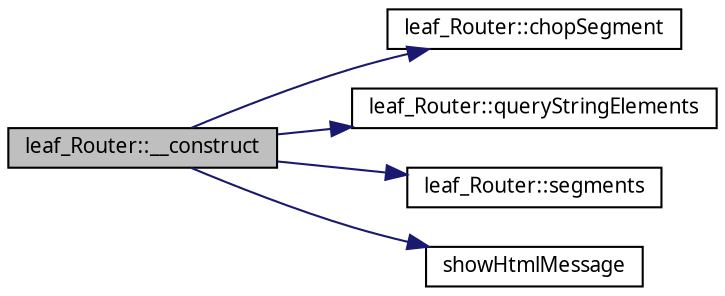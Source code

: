 digraph G
{
  edge [fontname="FreeSans.ttf",fontsize=10,labelfontname="FreeSans.ttf",labelfontsize=10];
  node [fontname="FreeSans.ttf",fontsize=10,shape=record];
rankdir=LR;
  Node1 [label="leaf_Router::__construct",height=0.2,width=0.4,color="black", fillcolor="grey75", style="filled" fontcolor="black"];
  Node1 -> Node2 [color="midnightblue",fontsize=10,style="solid",fontname="FreeSans.ttf"];
  Node2 [label="leaf_Router::chopSegment",height=0.2,width=0.4,color="black", fillcolor="white", style="filled",URL="$classleaf__Router.html#9460cec9d3de302656817440d23b9e4b"];
  Node1 -> Node3 [color="midnightblue",fontsize=10,style="solid",fontname="FreeSans.ttf"];
  Node3 [label="leaf_Router::queryStringElements",height=0.2,width=0.4,color="black", fillcolor="white", style="filled",URL="$classleaf__Router.html#42dd295cc614f92105e8c0a9969403ec"];
  Node1 -> Node4 [color="midnightblue",fontsize=10,style="solid",fontname="FreeSans.ttf"];
  Node4 [label="leaf_Router::segments",height=0.2,width=0.4,color="black", fillcolor="white", style="filled",URL="$classleaf__Router.html#4ca8eba0a3c952f06641243ebdc94a67"];
  Node1 -> Node5 [color="midnightblue",fontsize=10,style="solid",fontname="FreeSans.ttf"];
  Node5 [label="showHtmlMessage",height=0.2,width=0.4,color="black", fillcolor="white", style="filled",URL="$Error_8php.html#cf9caec5d3e29644ee0c43a70b53ad42"];
}

